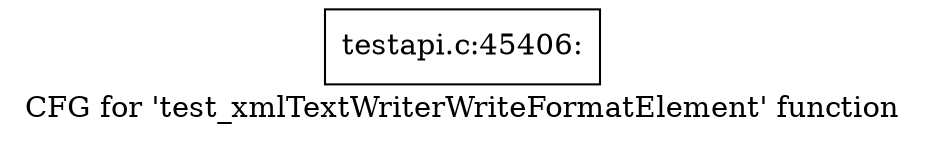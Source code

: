 digraph "CFG for 'test_xmlTextWriterWriteFormatElement' function" {
	label="CFG for 'test_xmlTextWriterWriteFormatElement' function";

	Node0x591aac0 [shape=record,label="{testapi.c:45406:}"];
}

